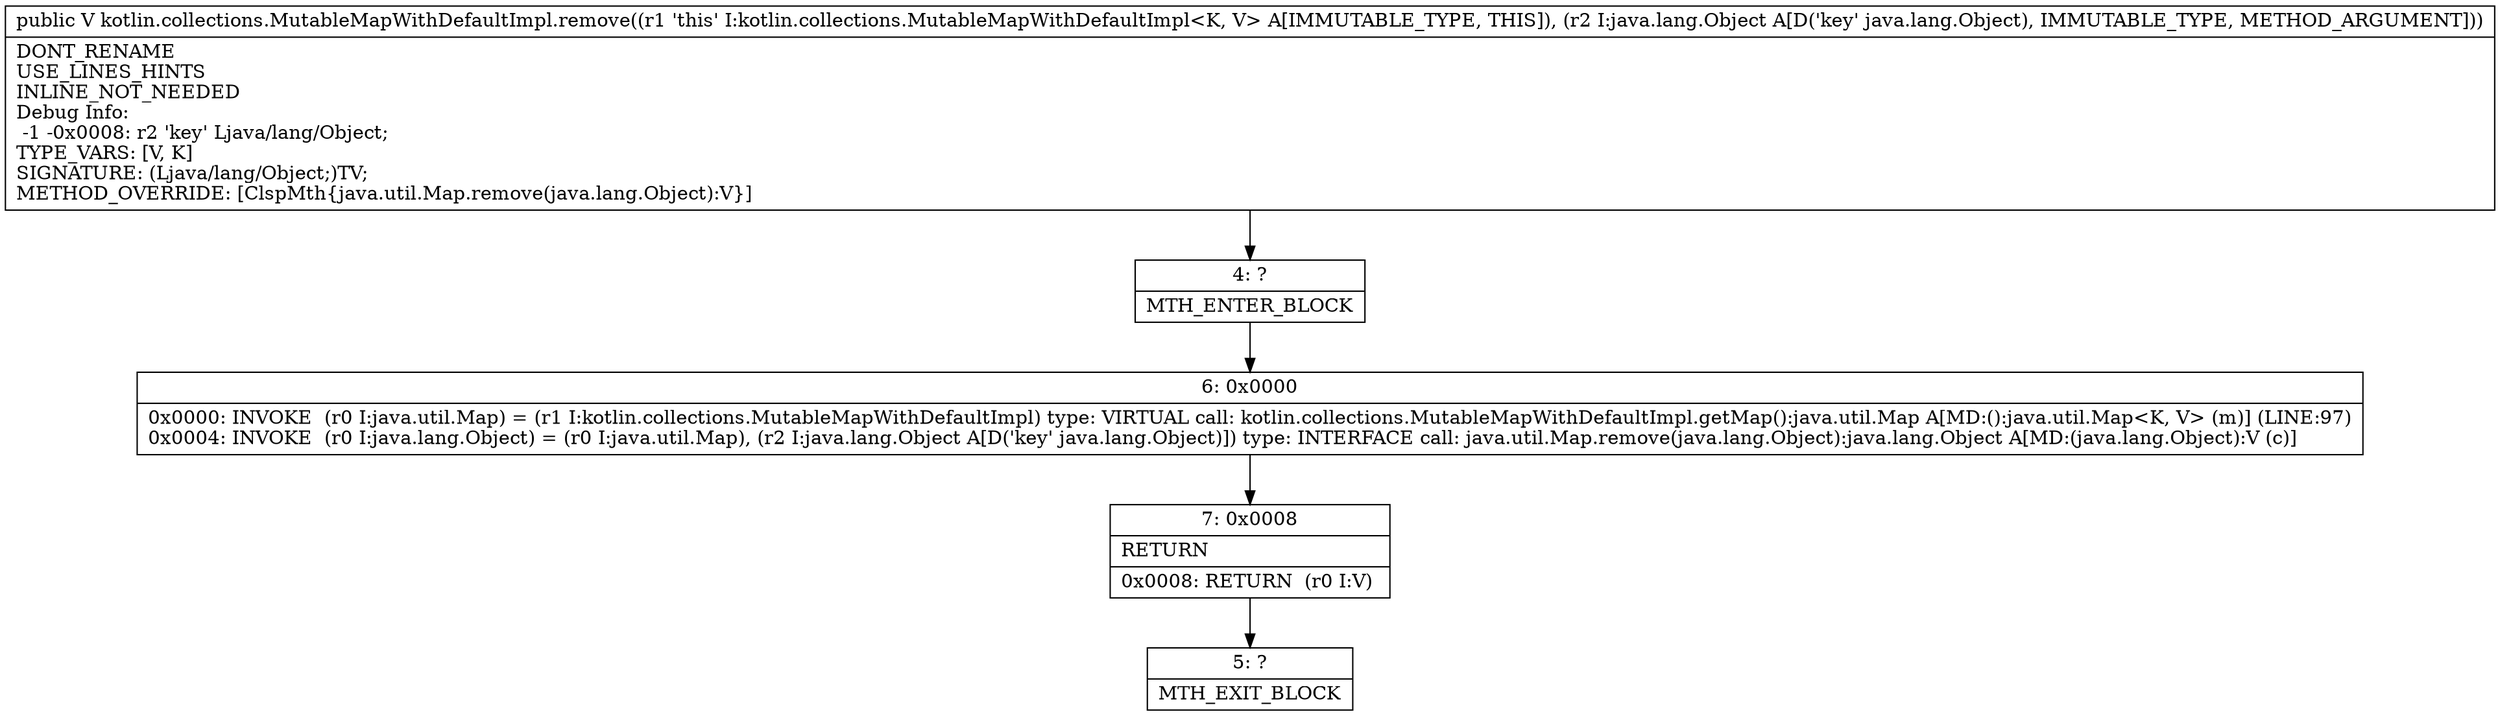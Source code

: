 digraph "CFG forkotlin.collections.MutableMapWithDefaultImpl.remove(Ljava\/lang\/Object;)Ljava\/lang\/Object;" {
Node_4 [shape=record,label="{4\:\ ?|MTH_ENTER_BLOCK\l}"];
Node_6 [shape=record,label="{6\:\ 0x0000|0x0000: INVOKE  (r0 I:java.util.Map) = (r1 I:kotlin.collections.MutableMapWithDefaultImpl) type: VIRTUAL call: kotlin.collections.MutableMapWithDefaultImpl.getMap():java.util.Map A[MD:():java.util.Map\<K, V\> (m)] (LINE:97)\l0x0004: INVOKE  (r0 I:java.lang.Object) = (r0 I:java.util.Map), (r2 I:java.lang.Object A[D('key' java.lang.Object)]) type: INTERFACE call: java.util.Map.remove(java.lang.Object):java.lang.Object A[MD:(java.lang.Object):V (c)]\l}"];
Node_7 [shape=record,label="{7\:\ 0x0008|RETURN\l|0x0008: RETURN  (r0 I:V) \l}"];
Node_5 [shape=record,label="{5\:\ ?|MTH_EXIT_BLOCK\l}"];
MethodNode[shape=record,label="{public V kotlin.collections.MutableMapWithDefaultImpl.remove((r1 'this' I:kotlin.collections.MutableMapWithDefaultImpl\<K, V\> A[IMMUTABLE_TYPE, THIS]), (r2 I:java.lang.Object A[D('key' java.lang.Object), IMMUTABLE_TYPE, METHOD_ARGUMENT]))  | DONT_RENAME\lUSE_LINES_HINTS\lINLINE_NOT_NEEDED\lDebug Info:\l  \-1 \-0x0008: r2 'key' Ljava\/lang\/Object;\lTYPE_VARS: [V, K]\lSIGNATURE: (Ljava\/lang\/Object;)TV;\lMETHOD_OVERRIDE: [ClspMth\{java.util.Map.remove(java.lang.Object):V\}]\l}"];
MethodNode -> Node_4;Node_4 -> Node_6;
Node_6 -> Node_7;
Node_7 -> Node_5;
}

